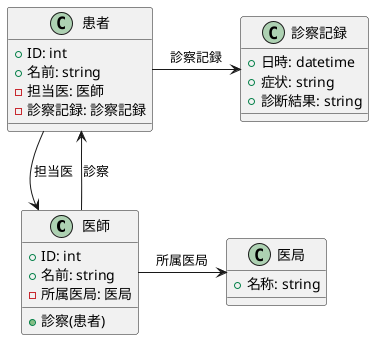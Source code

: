 @startuml 演習3-2_CL_医師と患者と医局と診療記録
class 医師 {
  + ID: int
  + 名前: string
  - 所属医局: 医局
  {method} + 診察(患者)
}

class 患者 {
  + ID: int
  + 名前: string
  - 担当医: 医師
  - 診察記録: 診察記録
}

class 医局 {
  + 名称: string
}

class 診察記録 {
  + 日時: datetime
  + 症状: string
  + 診断結果: string
}

医師 -down-> 患者: 診察
患者 --> 医師: 担当医
患者 -ri-> 診察記録: 診察記録
医師 -ri-> 医局: 所属医局
@enduml

